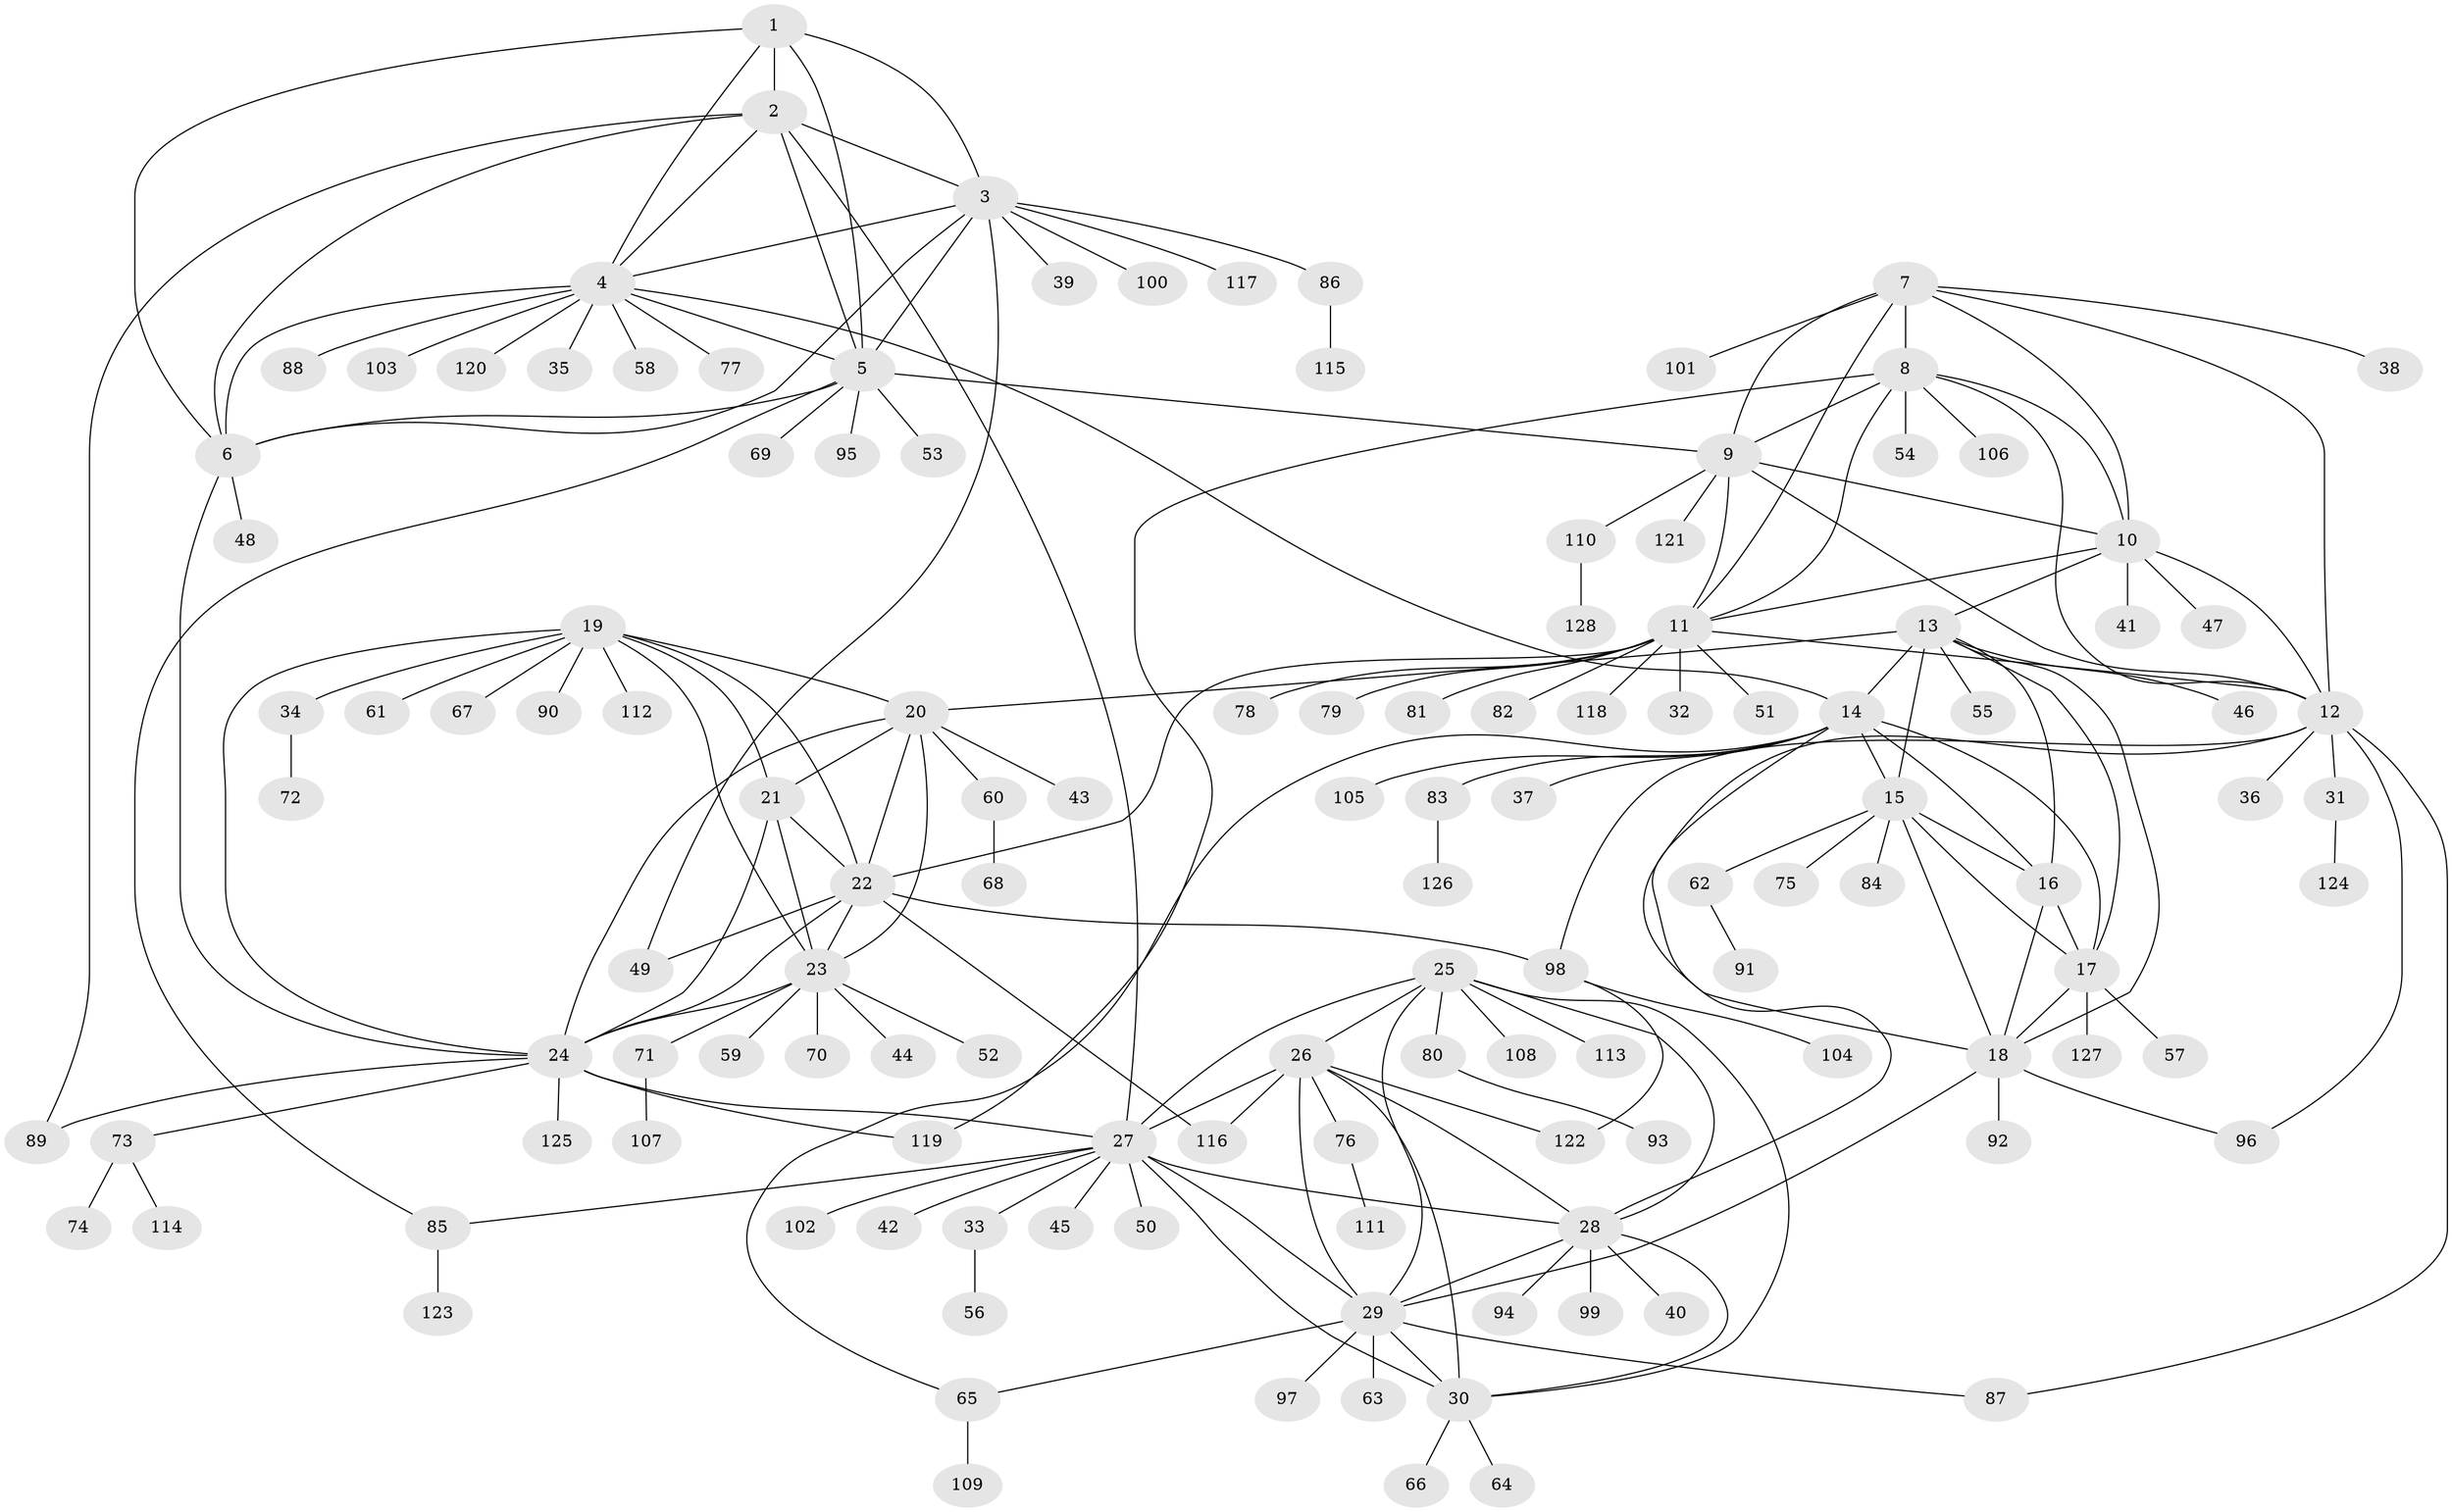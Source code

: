 // Generated by graph-tools (version 1.1) at 2025/56/03/09/25 04:56:03]
// undirected, 128 vertices, 193 edges
graph export_dot {
graph [start="1"]
  node [color=gray90,style=filled];
  1;
  2;
  3;
  4;
  5;
  6;
  7;
  8;
  9;
  10;
  11;
  12;
  13;
  14;
  15;
  16;
  17;
  18;
  19;
  20;
  21;
  22;
  23;
  24;
  25;
  26;
  27;
  28;
  29;
  30;
  31;
  32;
  33;
  34;
  35;
  36;
  37;
  38;
  39;
  40;
  41;
  42;
  43;
  44;
  45;
  46;
  47;
  48;
  49;
  50;
  51;
  52;
  53;
  54;
  55;
  56;
  57;
  58;
  59;
  60;
  61;
  62;
  63;
  64;
  65;
  66;
  67;
  68;
  69;
  70;
  71;
  72;
  73;
  74;
  75;
  76;
  77;
  78;
  79;
  80;
  81;
  82;
  83;
  84;
  85;
  86;
  87;
  88;
  89;
  90;
  91;
  92;
  93;
  94;
  95;
  96;
  97;
  98;
  99;
  100;
  101;
  102;
  103;
  104;
  105;
  106;
  107;
  108;
  109;
  110;
  111;
  112;
  113;
  114;
  115;
  116;
  117;
  118;
  119;
  120;
  121;
  122;
  123;
  124;
  125;
  126;
  127;
  128;
  1 -- 2;
  1 -- 3;
  1 -- 4;
  1 -- 5;
  1 -- 6;
  2 -- 3;
  2 -- 4;
  2 -- 5;
  2 -- 6;
  2 -- 27;
  2 -- 89;
  3 -- 4;
  3 -- 5;
  3 -- 6;
  3 -- 39;
  3 -- 49;
  3 -- 86;
  3 -- 100;
  3 -- 117;
  4 -- 5;
  4 -- 6;
  4 -- 14;
  4 -- 35;
  4 -- 58;
  4 -- 77;
  4 -- 88;
  4 -- 103;
  4 -- 120;
  5 -- 6;
  5 -- 9;
  5 -- 53;
  5 -- 69;
  5 -- 85;
  5 -- 95;
  6 -- 24;
  6 -- 48;
  7 -- 8;
  7 -- 9;
  7 -- 10;
  7 -- 11;
  7 -- 12;
  7 -- 38;
  7 -- 101;
  8 -- 9;
  8 -- 10;
  8 -- 11;
  8 -- 12;
  8 -- 54;
  8 -- 106;
  8 -- 119;
  9 -- 10;
  9 -- 11;
  9 -- 12;
  9 -- 110;
  9 -- 121;
  10 -- 11;
  10 -- 12;
  10 -- 13;
  10 -- 41;
  10 -- 47;
  11 -- 12;
  11 -- 22;
  11 -- 32;
  11 -- 51;
  11 -- 78;
  11 -- 79;
  11 -- 81;
  11 -- 82;
  11 -- 118;
  12 -- 28;
  12 -- 31;
  12 -- 36;
  12 -- 87;
  12 -- 96;
  12 -- 98;
  13 -- 14;
  13 -- 15;
  13 -- 16;
  13 -- 17;
  13 -- 18;
  13 -- 20;
  13 -- 46;
  13 -- 55;
  14 -- 15;
  14 -- 16;
  14 -- 17;
  14 -- 18;
  14 -- 37;
  14 -- 65;
  14 -- 83;
  14 -- 105;
  15 -- 16;
  15 -- 17;
  15 -- 18;
  15 -- 62;
  15 -- 75;
  15 -- 84;
  16 -- 17;
  16 -- 18;
  17 -- 18;
  17 -- 57;
  17 -- 127;
  18 -- 29;
  18 -- 92;
  18 -- 96;
  19 -- 20;
  19 -- 21;
  19 -- 22;
  19 -- 23;
  19 -- 24;
  19 -- 34;
  19 -- 61;
  19 -- 67;
  19 -- 90;
  19 -- 112;
  20 -- 21;
  20 -- 22;
  20 -- 23;
  20 -- 24;
  20 -- 43;
  20 -- 60;
  21 -- 22;
  21 -- 23;
  21 -- 24;
  22 -- 23;
  22 -- 24;
  22 -- 49;
  22 -- 98;
  22 -- 116;
  23 -- 24;
  23 -- 44;
  23 -- 52;
  23 -- 59;
  23 -- 70;
  23 -- 71;
  24 -- 27;
  24 -- 73;
  24 -- 89;
  24 -- 119;
  24 -- 125;
  25 -- 26;
  25 -- 27;
  25 -- 28;
  25 -- 29;
  25 -- 30;
  25 -- 80;
  25 -- 108;
  25 -- 113;
  26 -- 27;
  26 -- 28;
  26 -- 29;
  26 -- 30;
  26 -- 76;
  26 -- 116;
  26 -- 122;
  27 -- 28;
  27 -- 29;
  27 -- 30;
  27 -- 33;
  27 -- 42;
  27 -- 45;
  27 -- 50;
  27 -- 85;
  27 -- 102;
  28 -- 29;
  28 -- 30;
  28 -- 40;
  28 -- 94;
  28 -- 99;
  29 -- 30;
  29 -- 63;
  29 -- 65;
  29 -- 87;
  29 -- 97;
  30 -- 64;
  30 -- 66;
  31 -- 124;
  33 -- 56;
  34 -- 72;
  60 -- 68;
  62 -- 91;
  65 -- 109;
  71 -- 107;
  73 -- 74;
  73 -- 114;
  76 -- 111;
  80 -- 93;
  83 -- 126;
  85 -- 123;
  86 -- 115;
  98 -- 104;
  98 -- 122;
  110 -- 128;
}
